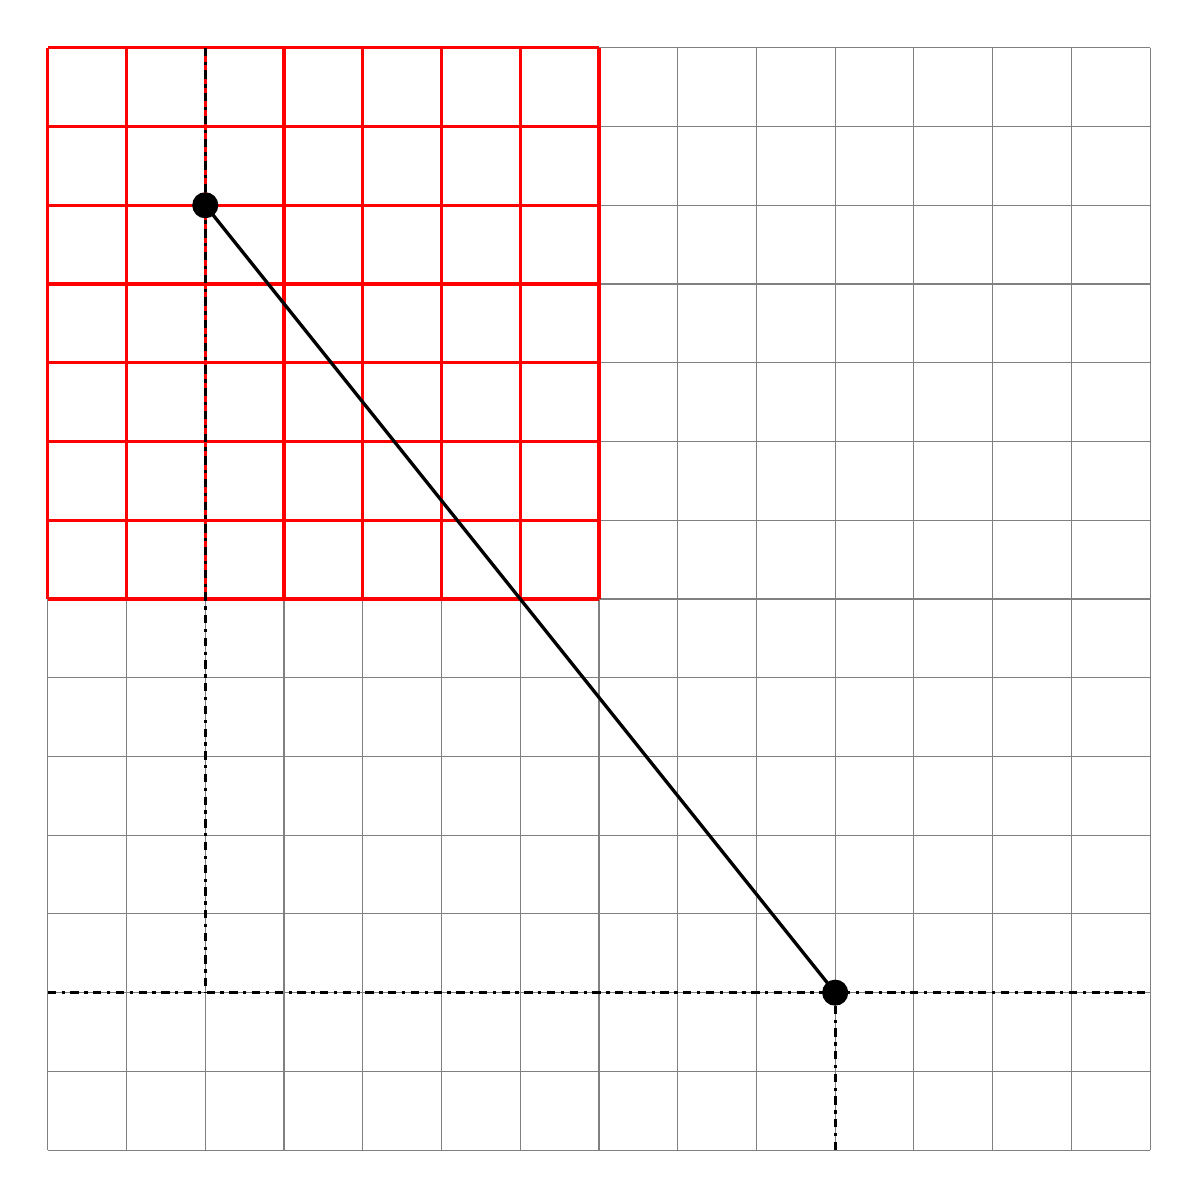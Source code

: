 \begin{tikzpicture}
\tikzset{dot/.style={fill=black,circle}}
    \foreach \i in {0,...,14} {
        \draw [thin,gray] (\i,0) -- (\i,14)  node [above] at (\i,14) {$ $};
    }
    \foreach \i in {0,...,14} {
        \draw [thin,gray] (0,\i) -- (14,\i) node [left] at (0,14 - \i) {$ $};
    }
    \foreach \i in {0,...,7} {
        \draw [very thick,red] (\i,7) -- (\i,14)  node [above] at (\i,14) {$ $};
    }
    \foreach \i in {7,...,14} {
        \draw [very thick,red] (0,\i) -- (7,\i) node [left] at (0,14 - \i) {$ $};
    }

\node[dot] at (2,12){};
\node[dot] at (10,2){};
\draw [very thick] (2,12)--(10,2);
\draw [very thick, dash dot] (2,14)--(2,2);
\draw [very thick, dash dot] (10,0)--(10,2);
\draw [very thick, dash dot] (0,2)--(14,2);
\end{tikzpicture}